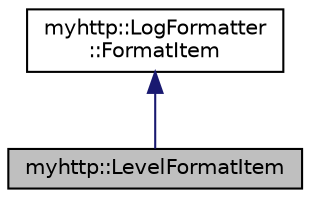 digraph "myhttp::LevelFormatItem"
{
 // LATEX_PDF_SIZE
  edge [fontname="Helvetica",fontsize="10",labelfontname="Helvetica",labelfontsize="10"];
  node [fontname="Helvetica",fontsize="10",shape=record];
  Node1 [label="myhttp::LevelFormatItem",height=0.2,width=0.4,color="black", fillcolor="grey75", style="filled", fontcolor="black",tooltip=" "];
  Node2 -> Node1 [dir="back",color="midnightblue",fontsize="10",style="solid",fontname="Helvetica"];
  Node2 [label="myhttp::LogFormatter\l::FormatItem",height=0.2,width=0.4,color="black", fillcolor="white", style="filled",URL="$classmyhttp_1_1LogFormatter_1_1FormatItem.html",tooltip="日志内容项格式化"];
}
